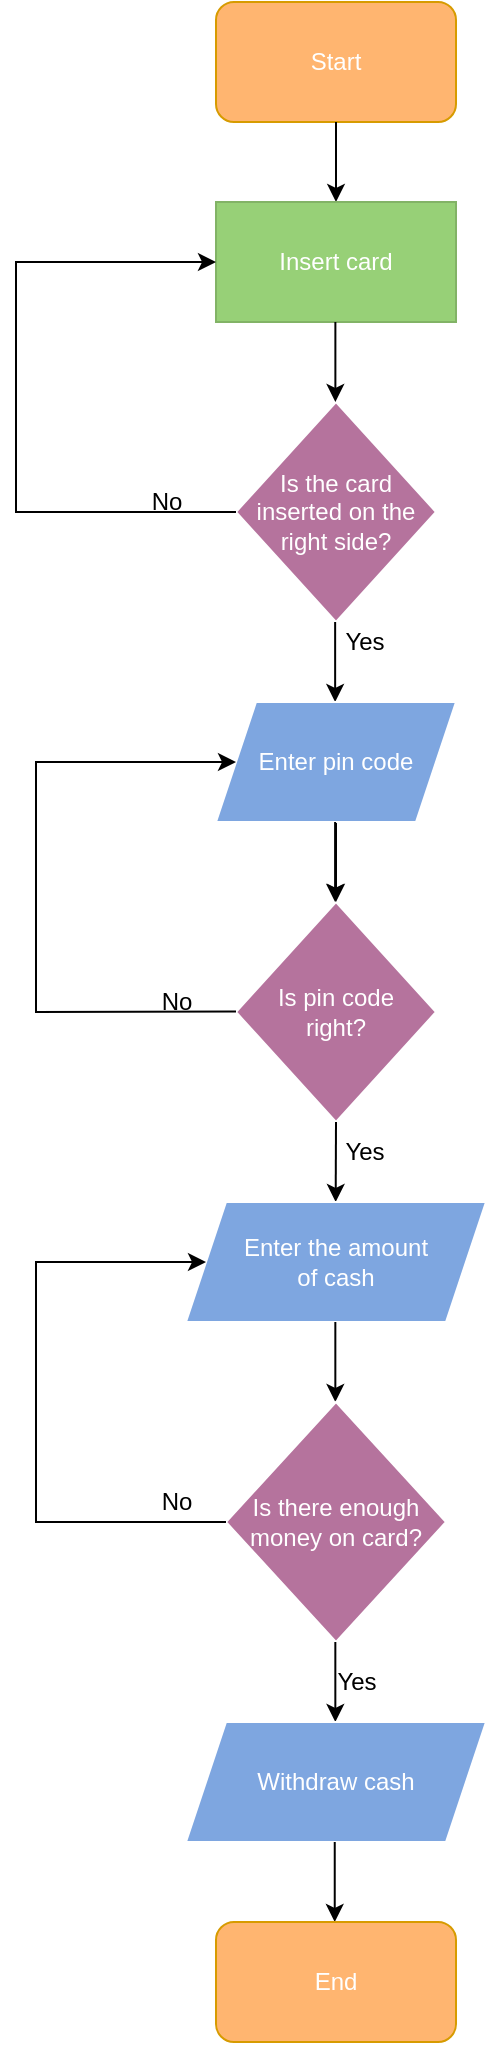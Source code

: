 <mxfile version="16.4.11" type="github"><diagram id="lhyHp1aK-0jcg7pH4Kkf" name="Page-1"><mxGraphModel dx="788" dy="445" grid="1" gridSize="10" guides="1" tooltips="1" connect="1" arrows="1" fold="1" page="1" pageScale="1" pageWidth="827" pageHeight="1169" math="0" shadow="0"><root><mxCell id="0"/><mxCell id="1" parent="0"/><mxCell id="LfIrZrOxIpkvKAKXth07-1" value="&lt;font color=&quot;#ffffff&quot;&gt;Start&lt;/font&gt;" style="rounded=1;whiteSpace=wrap;html=1;fillColor=#FFB570;strokeColor=#d79b00;" parent="1" vertex="1"><mxGeometry x="360" y="20" width="120" height="60" as="geometry"/></mxCell><mxCell id="LfIrZrOxIpkvKAKXth07-2" value="" style="endArrow=classic;html=1;rounded=0;fontColor=#FFFFFF;exitX=0.5;exitY=1;exitDx=0;exitDy=0;" parent="1" source="LfIrZrOxIpkvKAKXth07-1" edge="1"><mxGeometry width="50" height="50" relative="1" as="geometry"><mxPoint x="390" y="60" as="sourcePoint"/><mxPoint x="420" y="120" as="targetPoint"/></mxGeometry></mxCell><mxCell id="LfIrZrOxIpkvKAKXth07-3" value="&lt;font color=&quot;#ffffff&quot;&gt;Insert card&lt;/font&gt;" style="rounded=0;whiteSpace=wrap;html=1;fillColor=#97D077;strokeColor=#82b366;" parent="1" vertex="1"><mxGeometry x="360" y="120" width="120" height="60" as="geometry"/></mxCell><mxCell id="LfIrZrOxIpkvKAKXth07-4" value="&lt;font style=&quot;font-size: 12px&quot;&gt;Is the card inserted on the right side?&lt;/font&gt;" style="rhombus;whiteSpace=wrap;html=1;fontColor=#FFFFFF;fillColor=#B5739D;strokeColor=#FFFFFF;" parent="1" vertex="1"><mxGeometry x="370" y="220" width="100" height="110" as="geometry"/></mxCell><mxCell id="LfIrZrOxIpkvKAKXth07-5" value="" style="endArrow=classic;html=1;rounded=0;fontColor=#FFFFFF;exitX=0.5;exitY=1;exitDx=0;exitDy=0;" parent="1" edge="1"><mxGeometry width="50" height="50" relative="1" as="geometry"><mxPoint x="419.69" y="180" as="sourcePoint"/><mxPoint x="419.69" y="220" as="targetPoint"/></mxGeometry></mxCell><mxCell id="LfIrZrOxIpkvKAKXth07-6" value="" style="endArrow=classic;html=1;rounded=0;fontColor=#FFFFFF;exitX=0.5;exitY=1;exitDx=0;exitDy=0;" parent="1" edge="1"><mxGeometry width="50" height="50" relative="1" as="geometry"><mxPoint x="419.57" y="330" as="sourcePoint"/><mxPoint x="419.57" y="370" as="targetPoint"/></mxGeometry></mxCell><mxCell id="LfIrZrOxIpkvKAKXth07-7" value="Yes" style="text;html=1;align=center;verticalAlign=middle;resizable=0;points=[];autosize=1;strokeColor=none;fillColor=none;fontSize=12;fontColor=#000000;" parent="1" vertex="1"><mxGeometry x="414" y="330" width="40" height="20" as="geometry"/></mxCell><mxCell id="LfIrZrOxIpkvKAKXth07-8" value="" style="endArrow=classic;html=1;rounded=0;fontColor=#FFFFFF;exitX=0;exitY=0.5;exitDx=0;exitDy=0;" parent="1" source="LfIrZrOxIpkvKAKXth07-4" edge="1"><mxGeometry width="50" height="50" relative="1" as="geometry"><mxPoint x="350.0" y="270" as="sourcePoint"/><mxPoint x="360" y="150" as="targetPoint"/><Array as="points"><mxPoint x="260" y="275"/><mxPoint x="260" y="220"/><mxPoint x="260" y="190"/><mxPoint x="260" y="150"/></Array></mxGeometry></mxCell><mxCell id="LfIrZrOxIpkvKAKXth07-9" value="No" style="text;html=1;align=center;verticalAlign=middle;resizable=0;points=[];autosize=1;strokeColor=none;fillColor=none;fontSize=12;fontColor=#000000;" parent="1" vertex="1"><mxGeometry x="320" y="260" width="30" height="20" as="geometry"/></mxCell><mxCell id="LfIrZrOxIpkvKAKXth07-13" value="&lt;font style=&quot;font-size: 12px&quot;&gt;Is pin code &lt;br&gt;right?&lt;/font&gt;" style="rhombus;whiteSpace=wrap;html=1;fontColor=#FFFFFF;fillColor=#B5739D;strokeColor=#FFFFFF;" parent="1" vertex="1"><mxGeometry x="370" y="470" width="100" height="110" as="geometry"/></mxCell><mxCell id="LfIrZrOxIpkvKAKXth07-22" value="" style="edgeStyle=orthogonalEdgeStyle;rounded=0;orthogonalLoop=1;jettySize=auto;html=1;fontSize=12;fontColor=#FFFFFF;" parent="1" source="LfIrZrOxIpkvKAKXth07-15" target="LfIrZrOxIpkvKAKXth07-13" edge="1"><mxGeometry relative="1" as="geometry"/></mxCell><mxCell id="LfIrZrOxIpkvKAKXth07-15" value="Enter pin code" style="shape=parallelogram;perimeter=parallelogramPerimeter;whiteSpace=wrap;html=1;fixedSize=1;labelBackgroundColor=none;fontSize=12;fontColor=#FFFFFF;strokeColor=#FFFFFF;fillColor=#7EA6E0;" parent="1" vertex="1"><mxGeometry x="360" y="370" width="120" height="60" as="geometry"/></mxCell><mxCell id="LfIrZrOxIpkvKAKXth07-17" value="" style="endArrow=classic;html=1;rounded=0;fontColor=#FFFFFF;exitX=0.5;exitY=1;exitDx=0;exitDy=0;" parent="1" edge="1"><mxGeometry width="50" height="50" relative="1" as="geometry"><mxPoint x="419.55" y="430" as="sourcePoint"/><mxPoint x="419.55" y="470" as="targetPoint"/></mxGeometry></mxCell><mxCell id="LfIrZrOxIpkvKAKXth07-18" value="" style="endArrow=classic;html=1;rounded=0;fontColor=#FFFFFF;exitX=0.5;exitY=1;exitDx=0;exitDy=0;" parent="1" source="LfIrZrOxIpkvKAKXth07-13" edge="1"><mxGeometry width="50" height="50" relative="1" as="geometry"><mxPoint x="420.16" y="580" as="sourcePoint"/><mxPoint x="419.84" y="620" as="targetPoint"/></mxGeometry></mxCell><mxCell id="LfIrZrOxIpkvKAKXth07-19" value="&lt;font color=&quot;#000000&quot;&gt;Yes&lt;/font&gt;" style="text;html=1;align=center;verticalAlign=middle;resizable=0;points=[];autosize=1;strokeColor=none;fillColor=none;fontSize=12;fontColor=#FFFFFF;" parent="1" vertex="1"><mxGeometry x="414" y="585" width="40" height="20" as="geometry"/></mxCell><mxCell id="LfIrZrOxIpkvKAKXth07-20" value="" style="endArrow=classic;html=1;rounded=0;fontColor=#FFFFFF;exitX=0.5;exitY=1;exitDx=0;exitDy=0;entryX=0;entryY=0.5;entryDx=0;entryDy=0;" parent="1" target="LfIrZrOxIpkvKAKXth07-15" edge="1"><mxGeometry width="50" height="50" relative="1" as="geometry"><mxPoint x="370.0" y="524.77" as="sourcePoint"/><mxPoint x="250" y="400" as="targetPoint"/><Array as="points"><mxPoint x="270" y="525"/><mxPoint x="270" y="400"/></Array></mxGeometry></mxCell><mxCell id="LfIrZrOxIpkvKAKXth07-24" value="Enter the amount &lt;br&gt;of cash" style="shape=parallelogram;perimeter=parallelogramPerimeter;whiteSpace=wrap;html=1;fixedSize=1;labelBackgroundColor=none;fontSize=12;fontColor=#FFFFFF;strokeColor=#FFFFFF;fillColor=#7EA6E0;" parent="1" vertex="1"><mxGeometry x="345" y="620" width="150" height="60" as="geometry"/></mxCell><mxCell id="LfIrZrOxIpkvKAKXth07-25" value="" style="endArrow=classic;html=1;rounded=0;fontColor=#FFFFFF;exitX=0.5;exitY=1;exitDx=0;exitDy=0;" parent="1" edge="1"><mxGeometry width="50" height="50" relative="1" as="geometry"><mxPoint x="419.67" y="680" as="sourcePoint"/><mxPoint x="419.67" y="720" as="targetPoint"/></mxGeometry></mxCell><mxCell id="LfIrZrOxIpkvKAKXth07-26" value="Is there enough money on card?" style="rhombus;whiteSpace=wrap;html=1;fontColor=#FFFFFF;fillColor=#B5739D;strokeColor=#FFFFFF;" parent="1" vertex="1"><mxGeometry x="365" y="720" width="110" height="120" as="geometry"/></mxCell><mxCell id="LfIrZrOxIpkvKAKXth07-27" value="" style="endArrow=classic;html=1;rounded=0;fontColor=#FFFFFF;exitX=0.5;exitY=1;exitDx=0;exitDy=0;" parent="1" edge="1"><mxGeometry width="50" height="50" relative="1" as="geometry"><mxPoint x="419.67" y="840" as="sourcePoint"/><mxPoint x="419.67" y="880" as="targetPoint"/></mxGeometry></mxCell><mxCell id="LfIrZrOxIpkvKAKXth07-28" value="&lt;font color=&quot;#000000&quot;&gt;Yes&lt;/font&gt;" style="text;html=1;align=center;verticalAlign=middle;resizable=0;points=[];autosize=1;strokeColor=none;fillColor=none;fontSize=12;fontColor=#FFFFFF;" parent="1" vertex="1"><mxGeometry x="410" y="850" width="40" height="20" as="geometry"/></mxCell><mxCell id="LfIrZrOxIpkvKAKXth07-29" value="" style="endArrow=classic;html=1;rounded=0;fontColor=#FFFFFF;exitX=0.5;exitY=1;exitDx=0;exitDy=0;entryX=0;entryY=0.5;entryDx=0;entryDy=0;" parent="1" target="LfIrZrOxIpkvKAKXth07-24" edge="1"><mxGeometry width="50" height="50" relative="1" as="geometry"><mxPoint x="365.0" y="780" as="sourcePoint"/><mxPoint x="270" y="640" as="targetPoint"/><Array as="points"><mxPoint x="270" y="780"/><mxPoint x="270" y="650"/></Array></mxGeometry></mxCell><mxCell id="LfIrZrOxIpkvKAKXth07-30" value="No" style="text;html=1;align=center;verticalAlign=middle;resizable=0;points=[];autosize=1;strokeColor=none;fillColor=none;fontSize=12;fontColor=#000000;" parent="1" vertex="1"><mxGeometry x="325" y="760" width="30" height="20" as="geometry"/></mxCell><mxCell id="LfIrZrOxIpkvKAKXth07-32" value="Withdraw cash" style="shape=parallelogram;perimeter=parallelogramPerimeter;whiteSpace=wrap;html=1;fixedSize=1;labelBackgroundColor=none;fontSize=12;fontColor=#FFFFFF;strokeColor=#FFFFFF;fillColor=#7EA6E0;" parent="1" vertex="1"><mxGeometry x="345" y="880" width="150" height="60" as="geometry"/></mxCell><mxCell id="LfIrZrOxIpkvKAKXth07-34" value="" style="endArrow=classic;html=1;rounded=0;fontColor=#FFFFFF;exitX=0.5;exitY=1;exitDx=0;exitDy=0;" parent="1" edge="1"><mxGeometry width="50" height="50" relative="1" as="geometry"><mxPoint x="419.37" y="940" as="sourcePoint"/><mxPoint x="419.37" y="980" as="targetPoint"/></mxGeometry></mxCell><mxCell id="LfIrZrOxIpkvKAKXth07-35" value="&lt;font color=&quot;#ffffff&quot;&gt;End&lt;/font&gt;" style="rounded=1;whiteSpace=wrap;html=1;fillColor=#FFB570;strokeColor=#d79b00;" parent="1" vertex="1"><mxGeometry x="360" y="980" width="120" height="60" as="geometry"/></mxCell><mxCell id="LfIrZrOxIpkvKAKXth07-36" value="No" style="text;html=1;align=center;verticalAlign=middle;resizable=0;points=[];autosize=1;strokeColor=none;fillColor=none;fontSize=12;fontColor=#000000;" parent="1" vertex="1"><mxGeometry x="325" y="510" width="30" height="20" as="geometry"/></mxCell></root></mxGraphModel></diagram></mxfile>